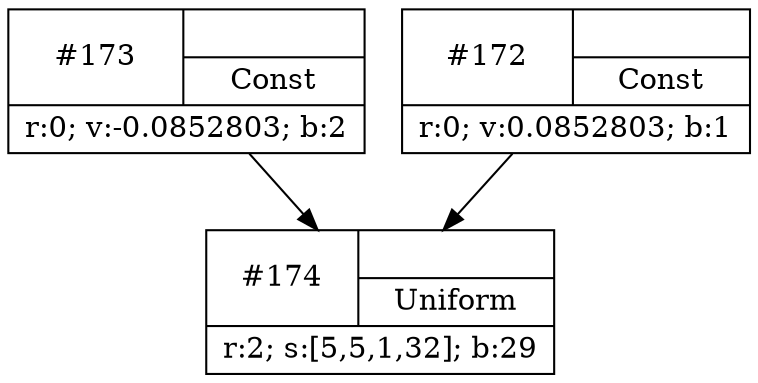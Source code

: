 digraph CG {
node [shape=record];
173 -> 174;
172 -> 174;
174 [ label="{{#174 | {  | Uniform }} | r:2; s:[5,5,1,32]; b:29 }"];
173 [ label="{{#173 | {  | Const }} | r:0; v:-0.0852803; b:2 }"];
172 [ label="{{#172 | {  | Const }} | r:0; v:0.0852803; b:1 }"];
}
